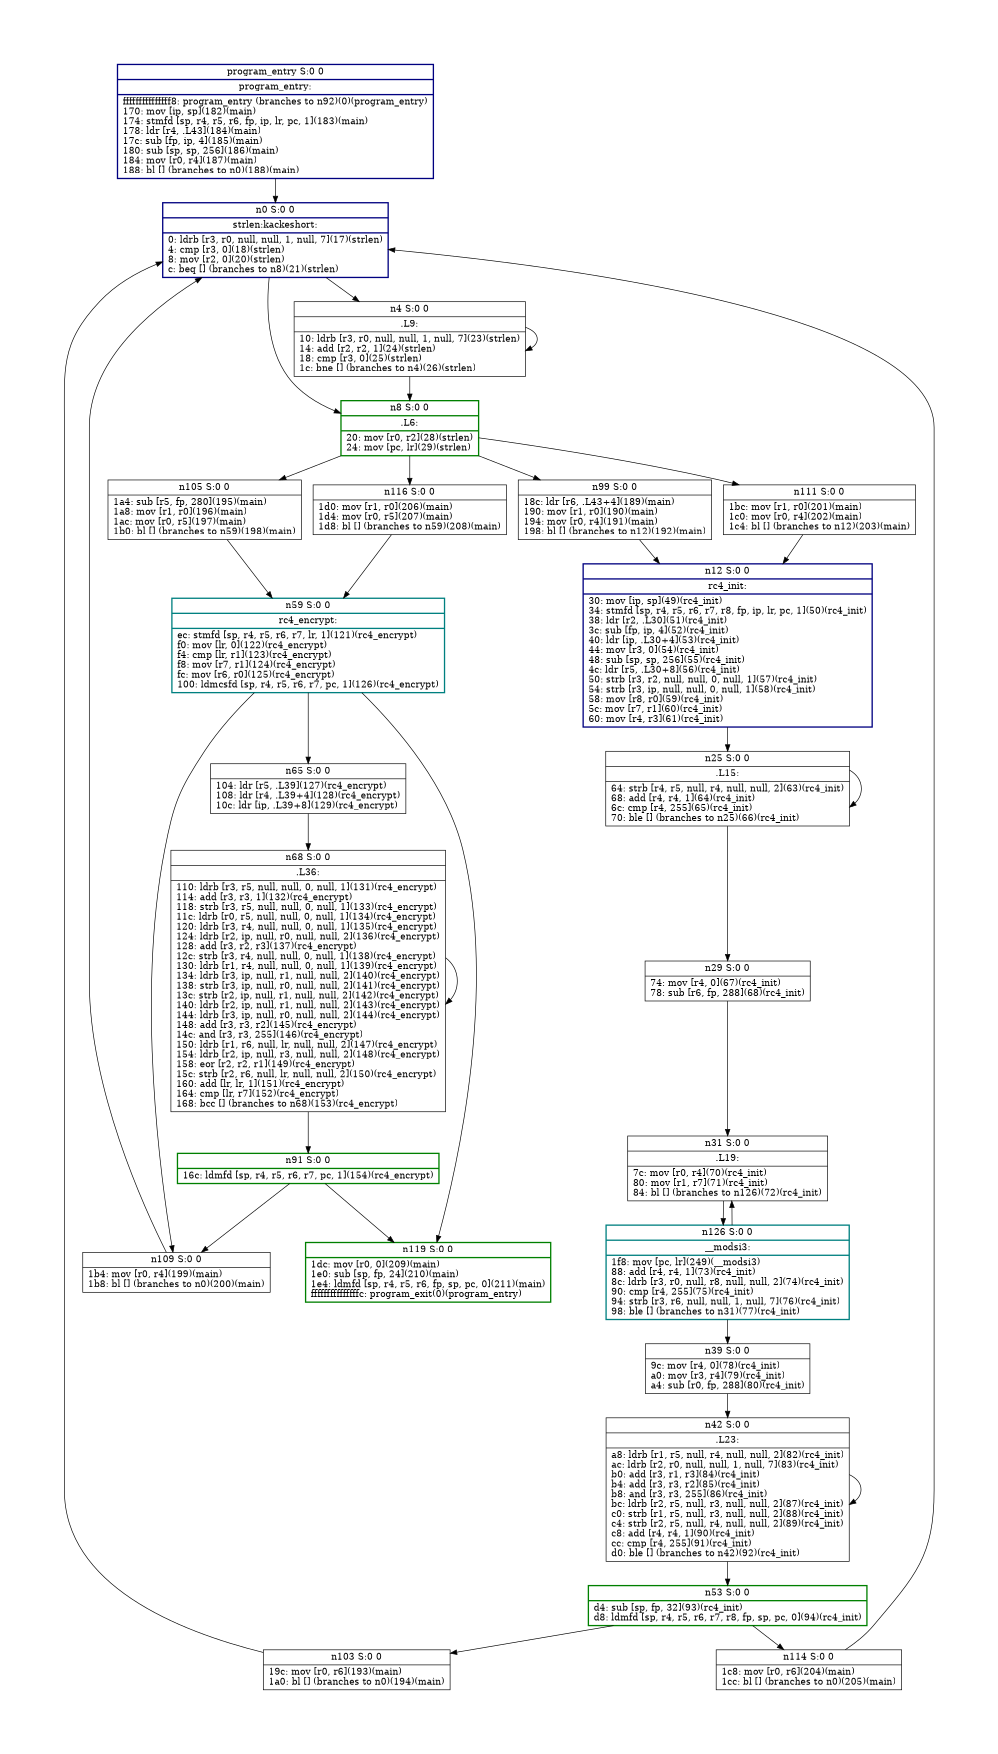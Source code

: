digraph "test/rc4onefile.s" {
  size="7.44,10.87";
  margin=0.41;
  node [shape=record];
  center=1;
  program_entry[label="{program_entry S:0 0|program_entry:	|fffffffffffffff8: program_entry (branches  to n92)(0)(program_entry)\l170: mov [ip, sp](182)(main)\l174: stmfd [sp, r4, r5, r6, fp, ip, lr, pc, 1](183)(main)\l178: ldr [r4, .L43](184)(main)\l17c: sub [fp, ip, 4](185)(main)\l180: sub [sp, sp, 256](186)(main)\l184: mov [r0, r4](187)(main)\l188: bl [] (branches  to n0)(188)(main)\l}",color="#000080",style=bold];
  n0[label="{n0 S:0 0|strlen:	kackeshort:	|0: ldrb [r3, r0, null, null, 1, null, 7](17)(strlen)\l4: cmp [r3, 0](18)(strlen)\l8: mov [r2, 0](20)(strlen)\lc: beq [] (branches  to n8)(21)(strlen)\l}",color="#000080",style=bold];
  n4[label="{n4 S:0 0|.L9:	|10: ldrb [r3, r0, null, null, 1, null, 7](23)(strlen)\l14: add [r2, r2, 1](24)(strlen)\l18: cmp [r3, 0](25)(strlen)\l1c: bne [] (branches  to n4)(26)(strlen)\l}"];
  n8[label="{n8 S:0 0|.L6:	|20: mov [r0, r2](28)(strlen)\l24: mov [pc, lr](29)(strlen)\l}",color="#008000",style=bold];
  n99[label="{n99 S:0 0|18c: ldr [r6, .L43+4](189)(main)\l190: mov [r1, r0](190)(main)\l194: mov [r0, r4](191)(main)\l198: bl [] (branches  to n12)(192)(main)\l}"];
  n12[label="{n12 S:0 0|rc4_init:	|30: mov [ip, sp](49)(rc4_init)\l34: stmfd [sp, r4, r5, r6, r7, r8, fp, ip, lr, pc, 1](50)(rc4_init)\l38: ldr [r2, .L30](51)(rc4_init)\l3c: sub [fp, ip, 4](52)(rc4_init)\l40: ldr [ip, .L30+4](53)(rc4_init)\l44: mov [r3, 0](54)(rc4_init)\l48: sub [sp, sp, 256](55)(rc4_init)\l4c: ldr [r5, .L30+8](56)(rc4_init)\l50: strb [r3, r2, null, null, 0, null, 1](57)(rc4_init)\l54: strb [r3, ip, null, null, 0, null, 1](58)(rc4_init)\l58: mov [r8, r0](59)(rc4_init)\l5c: mov [r7, r1](60)(rc4_init)\l60: mov [r4, r3](61)(rc4_init)\l}",color="#000080",style=bold];
  n25[label="{n25 S:0 0|.L15:	|64: strb [r4, r5, null, r4, null, null, 2](63)(rc4_init)\l68: add [r4, r4, 1](64)(rc4_init)\l6c: cmp [r4, 255](65)(rc4_init)\l70: ble [] (branches  to n25)(66)(rc4_init)\l}"];
  n29[label="{n29 S:0 0|74: mov [r4, 0](67)(rc4_init)\l78: sub [r6, fp, 288](68)(rc4_init)\l}"];
  n31[label="{n31 S:0 0|.L19:	|7c: mov [r0, r4](70)(rc4_init)\l80: mov [r1, r7](71)(rc4_init)\l84: bl [] (branches  to n126)(72)(rc4_init)\l}"];
  n126[label="{n126 S:0 0|__modsi3:	|1f8: mov [pc, lr](249)(__modsi3)\l88: add [r4, r4, 1](73)(rc4_init)\l8c: ldrb [r3, r0, null, r8, null, null, 2](74)(rc4_init)\l90: cmp [r4, 255](75)(rc4_init)\l94: strb [r3, r6, null, null, 1, null, 7](76)(rc4_init)\l98: ble [] (branches  to n31)(77)(rc4_init)\l}",color="#008080",style=bold];
  n39[label="{n39 S:0 0|9c: mov [r4, 0](78)(rc4_init)\la0: mov [r3, r4](79)(rc4_init)\la4: sub [r0, fp, 288](80)(rc4_init)\l}"];
  n42[label="{n42 S:0 0|.L23:	|a8: ldrb [r1, r5, null, r4, null, null, 2](82)(rc4_init)\lac: ldrb [r2, r0, null, null, 1, null, 7](83)(rc4_init)\lb0: add [r3, r1, r3](84)(rc4_init)\lb4: add [r3, r3, r2](85)(rc4_init)\lb8: and [r3, r3, 255](86)(rc4_init)\lbc: ldrb [r2, r5, null, r3, null, null, 2](87)(rc4_init)\lc0: strb [r1, r5, null, r3, null, null, 2](88)(rc4_init)\lc4: strb [r2, r5, null, r4, null, null, 2](89)(rc4_init)\lc8: add [r4, r4, 1](90)(rc4_init)\lcc: cmp [r4, 255](91)(rc4_init)\ld0: ble [] (branches  to n42)(92)(rc4_init)\l}"];
  n53[label="{n53 S:0 0|d4: sub [sp, fp, 32](93)(rc4_init)\ld8: ldmfd [sp, r4, r5, r6, r7, r8, fp, sp, pc, 0](94)(rc4_init)\l}",color="#008000",style=bold];
  n103[label="{n103 S:0 0|19c: mov [r0, r6](193)(main)\l1a0: bl [] (branches  to n0)(194)(main)\l}"];
  n114[label="{n114 S:0 0|1c8: mov [r0, r6](204)(main)\l1cc: bl [] (branches  to n0)(205)(main)\l}"];
  n105[label="{n105 S:0 0|1a4: sub [r5, fp, 280](195)(main)\l1a8: mov [r1, r0](196)(main)\l1ac: mov [r0, r5](197)(main)\l1b0: bl [] (branches  to n59)(198)(main)\l}"];
  n59[label="{n59 S:0 0|rc4_encrypt:	|ec: stmfd [sp, r4, r5, r6, r7, lr, 1](121)(rc4_encrypt)\lf0: mov [lr, 0](122)(rc4_encrypt)\lf4: cmp [lr, r1](123)(rc4_encrypt)\lf8: mov [r7, r1](124)(rc4_encrypt)\lfc: mov [r6, r0](125)(rc4_encrypt)\l100: ldmcsfd [sp, r4, r5, r6, r7, pc, 1](126)(rc4_encrypt)\l}",color="#008080",style=bold];
  n65[label="{n65 S:0 0|104: ldr [r5, .L39](127)(rc4_encrypt)\l108: ldr [r4, .L39+4](128)(rc4_encrypt)\l10c: ldr [ip, .L39+8](129)(rc4_encrypt)\l}"];
  n68[label="{n68 S:0 0|.L36:	|110: ldrb [r3, r5, null, null, 0, null, 1](131)(rc4_encrypt)\l114: add [r3, r3, 1](132)(rc4_encrypt)\l118: strb [r3, r5, null, null, 0, null, 1](133)(rc4_encrypt)\l11c: ldrb [r0, r5, null, null, 0, null, 1](134)(rc4_encrypt)\l120: ldrb [r3, r4, null, null, 0, null, 1](135)(rc4_encrypt)\l124: ldrb [r2, ip, null, r0, null, null, 2](136)(rc4_encrypt)\l128: add [r3, r2, r3](137)(rc4_encrypt)\l12c: strb [r3, r4, null, null, 0, null, 1](138)(rc4_encrypt)\l130: ldrb [r1, r4, null, null, 0, null, 1](139)(rc4_encrypt)\l134: ldrb [r3, ip, null, r1, null, null, 2](140)(rc4_encrypt)\l138: strb [r3, ip, null, r0, null, null, 2](141)(rc4_encrypt)\l13c: strb [r2, ip, null, r1, null, null, 2](142)(rc4_encrypt)\l140: ldrb [r2, ip, null, r1, null, null, 2](143)(rc4_encrypt)\l144: ldrb [r3, ip, null, r0, null, null, 2](144)(rc4_encrypt)\l148: add [r3, r3, r2](145)(rc4_encrypt)\l14c: and [r3, r3, 255](146)(rc4_encrypt)\l150: ldrb [r1, r6, null, lr, null, null, 2](147)(rc4_encrypt)\l154: ldrb [r2, ip, null, r3, null, null, 2](148)(rc4_encrypt)\l158: eor [r2, r2, r1](149)(rc4_encrypt)\l15c: strb [r2, r6, null, lr, null, null, 2](150)(rc4_encrypt)\l160: add [lr, lr, 1](151)(rc4_encrypt)\l164: cmp [lr, r7](152)(rc4_encrypt)\l168: bcc [] (branches  to n68)(153)(rc4_encrypt)\l}"];
  n91[label="{n91 S:0 0|16c: ldmfd [sp, r4, r5, r6, r7, pc, 1](154)(rc4_encrypt)\l}",color="#008000",style=bold];
  n109[label="{n109 S:0 0|1b4: mov [r0, r4](199)(main)\l1b8: bl [] (branches  to n0)(200)(main)\l}"];
  n119[label="{n119 S:0 0|1dc: mov [r0, 0](209)(main)\l1e0: sub [sp, fp, 24](210)(main)\l1e4: ldmfd [sp, r4, r5, r6, fp, sp, pc, 0](211)(main)\lfffffffffffffffc: program_exit(0)(program_entry)\l}",color="#008000",style=bold];
  n111[label="{n111 S:0 0|1bc: mov [r1, r0](201)(main)\l1c0: mov [r0, r4](202)(main)\l1c4: bl [] (branches  to n12)(203)(main)\l}"];
  n116[label="{n116 S:0 0|1d0: mov [r1, r0](206)(main)\l1d4: mov [r0, r5](207)(main)\l1d8: bl [] (branches  to n59)(208)(main)\l}"];
  n0 -> n4;
  n4 -> n8;
  n12 -> n25;
  n25 -> n29;
  n29 -> n31;
  n126 -> n39;
  n39 -> n42;
  n42 -> n53;
  n59 -> n65;
  n65 -> n68;
  n68 -> n91;
  n0 -> n8;
  n4 -> n4;
  n25 -> n25;
  n31 -> n126;
  n126 -> n31;
  n42 -> n42;
  n68 -> n68;
  program_entry -> n0;
  n99 -> n12;
  n103 -> n0;
  n105 -> n59;
  n109 -> n0;
  n111 -> n12;
  n114 -> n0;
  n116 -> n59;
  n8 -> n99;
  n53 -> n103;
  n8 -> n105;
  n59 -> n109;
  n91 -> n109;
  n8 -> n111;
  n53 -> n114;
  n8 -> n116;
  n59 -> n119;
  n91 -> n119;
}
